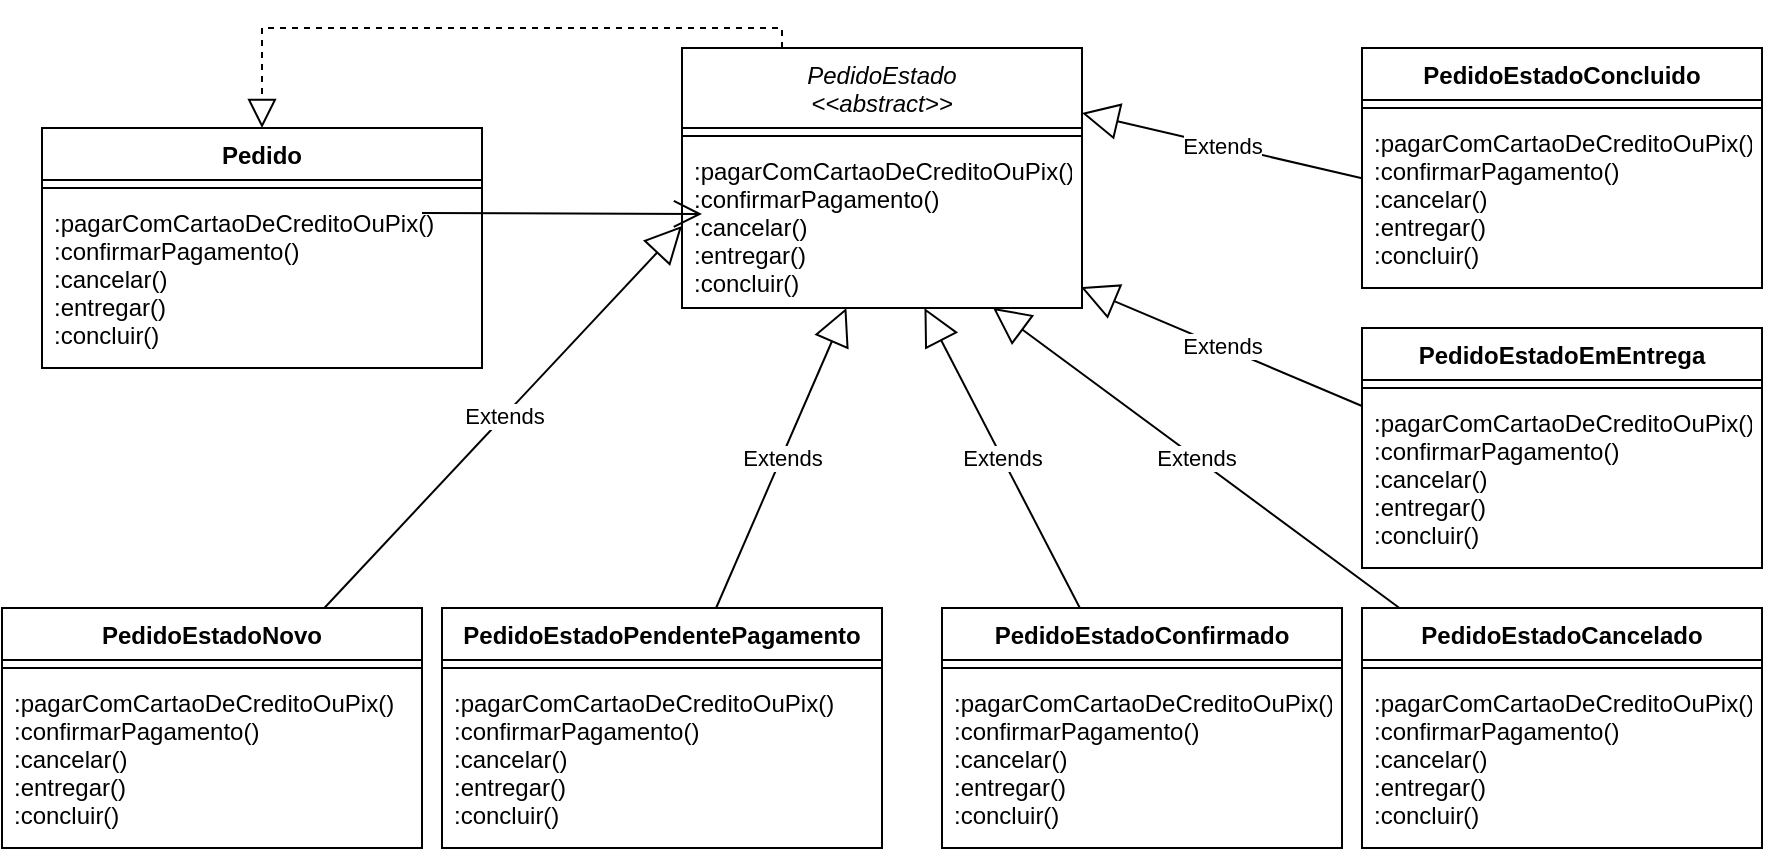 <mxfile version="20.6.2" type="github">
  <diagram id="-khKAf-h6ZKXwOTTBScY" name="Página-1">
    <mxGraphModel dx="920" dy="1724" grid="1" gridSize="10" guides="1" tooltips="1" connect="1" arrows="1" fold="1" page="1" pageScale="1" pageWidth="827" pageHeight="1169" math="0" shadow="0">
      <root>
        <mxCell id="0" />
        <mxCell id="1" parent="0" />
        <mxCell id="ms-fzaio23oTtqzJvEm3-1" value="Pedido" style="swimlane;fontStyle=1;align=center;verticalAlign=top;childLayout=stackLayout;horizontal=1;startSize=26;horizontalStack=0;resizeParent=1;resizeParentMax=0;resizeLast=0;collapsible=1;marginBottom=0;" parent="1" vertex="1">
          <mxGeometry x="80" y="60" width="220" height="120" as="geometry" />
        </mxCell>
        <mxCell id="ms-fzaio23oTtqzJvEm3-3" value="" style="line;strokeWidth=1;fillColor=none;align=left;verticalAlign=middle;spacingTop=-1;spacingLeft=3;spacingRight=3;rotatable=0;labelPosition=right;points=[];portConstraint=eastwest;strokeColor=inherit;" parent="ms-fzaio23oTtqzJvEm3-1" vertex="1">
          <mxGeometry y="26" width="220" height="8" as="geometry" />
        </mxCell>
        <mxCell id="ms-fzaio23oTtqzJvEm3-4" value=":pagarComCartaoDeCreditoOuPix()&#xa;:confirmarPagamento()&#xa;:cancelar()&#xa;:entregar()&#xa;:concluir()" style="text;strokeColor=none;fillColor=none;align=left;verticalAlign=top;spacingLeft=4;spacingRight=4;overflow=hidden;rotatable=0;points=[[0,0.5],[1,0.5]];portConstraint=eastwest;" parent="ms-fzaio23oTtqzJvEm3-1" vertex="1">
          <mxGeometry y="34" width="220" height="86" as="geometry" />
        </mxCell>
        <mxCell id="ms-fzaio23oTtqzJvEm3-5" value="PedidoEstado&#xa;&lt;&lt;abstract&gt;&gt;" style="swimlane;fontStyle=2;align=center;verticalAlign=top;childLayout=stackLayout;horizontal=1;startSize=40;horizontalStack=0;resizeParent=1;resizeParentMax=0;resizeLast=0;collapsible=1;marginBottom=0;" parent="1" vertex="1">
          <mxGeometry x="400" y="20" width="200" height="130" as="geometry" />
        </mxCell>
        <mxCell id="ms-fzaio23oTtqzJvEm3-7" value="" style="line;strokeWidth=1;fillColor=none;align=left;verticalAlign=middle;spacingTop=-1;spacingLeft=3;spacingRight=3;rotatable=0;labelPosition=right;points=[];portConstraint=eastwest;strokeColor=inherit;" parent="ms-fzaio23oTtqzJvEm3-5" vertex="1">
          <mxGeometry y="40" width="200" height="8" as="geometry" />
        </mxCell>
        <mxCell id="ms-fzaio23oTtqzJvEm3-8" value=":pagarComCartaoDeCreditoOuPix()&#xa;:confirmarPagamento()&#xa;:cancelar()&#xa;:entregar()&#xa;:concluir()" style="text;strokeColor=none;fillColor=none;align=left;verticalAlign=top;spacingLeft=4;spacingRight=4;overflow=hidden;rotatable=0;points=[[0,0.5],[1,0.5]];portConstraint=eastwest;" parent="ms-fzaio23oTtqzJvEm3-5" vertex="1">
          <mxGeometry y="48" width="200" height="82" as="geometry" />
        </mxCell>
        <mxCell id="ms-fzaio23oTtqzJvEm3-9" value="PedidoEstadoNovo" style="swimlane;fontStyle=1;align=center;verticalAlign=top;childLayout=stackLayout;horizontal=1;startSize=26;horizontalStack=0;resizeParent=1;resizeParentMax=0;resizeLast=0;collapsible=1;marginBottom=0;" parent="1" vertex="1">
          <mxGeometry x="60" y="300" width="210" height="120" as="geometry" />
        </mxCell>
        <mxCell id="ms-fzaio23oTtqzJvEm3-11" value="" style="line;strokeWidth=1;fillColor=none;align=left;verticalAlign=middle;spacingTop=-1;spacingLeft=3;spacingRight=3;rotatable=0;labelPosition=right;points=[];portConstraint=eastwest;strokeColor=inherit;" parent="ms-fzaio23oTtqzJvEm3-9" vertex="1">
          <mxGeometry y="26" width="210" height="8" as="geometry" />
        </mxCell>
        <mxCell id="ms-fzaio23oTtqzJvEm3-12" value=":pagarComCartaoDeCreditoOuPix()&#xa;:confirmarPagamento()&#xa;:cancelar()&#xa;:entregar()&#xa;:concluir()" style="text;strokeColor=none;fillColor=none;align=left;verticalAlign=top;spacingLeft=4;spacingRight=4;overflow=hidden;rotatable=0;points=[[0,0.5],[1,0.5]];portConstraint=eastwest;" parent="ms-fzaio23oTtqzJvEm3-9" vertex="1">
          <mxGeometry y="34" width="210" height="86" as="geometry" />
        </mxCell>
        <mxCell id="ms-fzaio23oTtqzJvEm3-13" value="PedidoEstadoPendentePagamento" style="swimlane;fontStyle=1;align=center;verticalAlign=top;childLayout=stackLayout;horizontal=1;startSize=26;horizontalStack=0;resizeParent=1;resizeParentMax=0;resizeLast=0;collapsible=1;marginBottom=0;" parent="1" vertex="1">
          <mxGeometry x="280" y="300" width="220" height="120" as="geometry" />
        </mxCell>
        <mxCell id="ms-fzaio23oTtqzJvEm3-15" value="" style="line;strokeWidth=1;fillColor=none;align=left;verticalAlign=middle;spacingTop=-1;spacingLeft=3;spacingRight=3;rotatable=0;labelPosition=right;points=[];portConstraint=eastwest;strokeColor=inherit;" parent="ms-fzaio23oTtqzJvEm3-13" vertex="1">
          <mxGeometry y="26" width="220" height="8" as="geometry" />
        </mxCell>
        <mxCell id="ms-fzaio23oTtqzJvEm3-16" value=":pagarComCartaoDeCreditoOuPix()&#xa;:confirmarPagamento()&#xa;:cancelar()&#xa;:entregar()&#xa;:concluir()" style="text;strokeColor=none;fillColor=none;align=left;verticalAlign=top;spacingLeft=4;spacingRight=4;overflow=hidden;rotatable=0;points=[[0,0.5],[1,0.5]];portConstraint=eastwest;" parent="ms-fzaio23oTtqzJvEm3-13" vertex="1">
          <mxGeometry y="34" width="220" height="86" as="geometry" />
        </mxCell>
        <mxCell id="ms-fzaio23oTtqzJvEm3-17" value="PedidoEstadoConfirmado" style="swimlane;fontStyle=1;align=center;verticalAlign=top;childLayout=stackLayout;horizontal=1;startSize=26;horizontalStack=0;resizeParent=1;resizeParentMax=0;resizeLast=0;collapsible=1;marginBottom=0;" parent="1" vertex="1">
          <mxGeometry x="530" y="300" width="200" height="120" as="geometry" />
        </mxCell>
        <mxCell id="ms-fzaio23oTtqzJvEm3-19" value="" style="line;strokeWidth=1;fillColor=none;align=left;verticalAlign=middle;spacingTop=-1;spacingLeft=3;spacingRight=3;rotatable=0;labelPosition=right;points=[];portConstraint=eastwest;strokeColor=inherit;" parent="ms-fzaio23oTtqzJvEm3-17" vertex="1">
          <mxGeometry y="26" width="200" height="8" as="geometry" />
        </mxCell>
        <mxCell id="ms-fzaio23oTtqzJvEm3-20" value=":pagarComCartaoDeCreditoOuPix()&#xa;:confirmarPagamento()&#xa;:cancelar()&#xa;:entregar()&#xa;:concluir()" style="text;strokeColor=none;fillColor=none;align=left;verticalAlign=top;spacingLeft=4;spacingRight=4;overflow=hidden;rotatable=0;points=[[0,0.5],[1,0.5]];portConstraint=eastwest;" parent="ms-fzaio23oTtqzJvEm3-17" vertex="1">
          <mxGeometry y="34" width="200" height="86" as="geometry" />
        </mxCell>
        <mxCell id="ms-fzaio23oTtqzJvEm3-21" value="PedidoEstadoCancelado" style="swimlane;fontStyle=1;align=center;verticalAlign=top;childLayout=stackLayout;horizontal=1;startSize=26;horizontalStack=0;resizeParent=1;resizeParentMax=0;resizeLast=0;collapsible=1;marginBottom=0;" parent="1" vertex="1">
          <mxGeometry x="740" y="300" width="200" height="120" as="geometry" />
        </mxCell>
        <mxCell id="ms-fzaio23oTtqzJvEm3-23" value="" style="line;strokeWidth=1;fillColor=none;align=left;verticalAlign=middle;spacingTop=-1;spacingLeft=3;spacingRight=3;rotatable=0;labelPosition=right;points=[];portConstraint=eastwest;strokeColor=inherit;" parent="ms-fzaio23oTtqzJvEm3-21" vertex="1">
          <mxGeometry y="26" width="200" height="8" as="geometry" />
        </mxCell>
        <mxCell id="ms-fzaio23oTtqzJvEm3-24" value=":pagarComCartaoDeCreditoOuPix()&#xa;:confirmarPagamento()&#xa;:cancelar()&#xa;:entregar()&#xa;:concluir()" style="text;strokeColor=none;fillColor=none;align=left;verticalAlign=top;spacingLeft=4;spacingRight=4;overflow=hidden;rotatable=0;points=[[0,0.5],[1,0.5]];portConstraint=eastwest;" parent="ms-fzaio23oTtqzJvEm3-21" vertex="1">
          <mxGeometry y="34" width="200" height="86" as="geometry" />
        </mxCell>
        <mxCell id="ms-fzaio23oTtqzJvEm3-25" value="PedidoEstadoEmEntrega&#xa;" style="swimlane;fontStyle=1;align=center;verticalAlign=top;childLayout=stackLayout;horizontal=1;startSize=26;horizontalStack=0;resizeParent=1;resizeParentMax=0;resizeLast=0;collapsible=1;marginBottom=0;" parent="1" vertex="1">
          <mxGeometry x="740" y="160" width="200" height="120" as="geometry" />
        </mxCell>
        <mxCell id="ms-fzaio23oTtqzJvEm3-27" value="" style="line;strokeWidth=1;fillColor=none;align=left;verticalAlign=middle;spacingTop=-1;spacingLeft=3;spacingRight=3;rotatable=0;labelPosition=right;points=[];portConstraint=eastwest;strokeColor=inherit;" parent="ms-fzaio23oTtqzJvEm3-25" vertex="1">
          <mxGeometry y="26" width="200" height="8" as="geometry" />
        </mxCell>
        <mxCell id="ms-fzaio23oTtqzJvEm3-28" value=":pagarComCartaoDeCreditoOuPix()&#xa;:confirmarPagamento()&#xa;:cancelar()&#xa;:entregar()&#xa;:concluir()" style="text;strokeColor=none;fillColor=none;align=left;verticalAlign=top;spacingLeft=4;spacingRight=4;overflow=hidden;rotatable=0;points=[[0,0.5],[1,0.5]];portConstraint=eastwest;" parent="ms-fzaio23oTtqzJvEm3-25" vertex="1">
          <mxGeometry y="34" width="200" height="86" as="geometry" />
        </mxCell>
        <mxCell id="ms-fzaio23oTtqzJvEm3-29" value="PedidoEstadoConcluido" style="swimlane;fontStyle=1;align=center;verticalAlign=top;childLayout=stackLayout;horizontal=1;startSize=26;horizontalStack=0;resizeParent=1;resizeParentMax=0;resizeLast=0;collapsible=1;marginBottom=0;" parent="1" vertex="1">
          <mxGeometry x="740" y="20" width="200" height="120" as="geometry" />
        </mxCell>
        <mxCell id="ms-fzaio23oTtqzJvEm3-31" value="" style="line;strokeWidth=1;fillColor=none;align=left;verticalAlign=middle;spacingTop=-1;spacingLeft=3;spacingRight=3;rotatable=0;labelPosition=right;points=[];portConstraint=eastwest;strokeColor=inherit;" parent="ms-fzaio23oTtqzJvEm3-29" vertex="1">
          <mxGeometry y="26" width="200" height="8" as="geometry" />
        </mxCell>
        <mxCell id="ms-fzaio23oTtqzJvEm3-32" value=":pagarComCartaoDeCreditoOuPix()&#xa;:confirmarPagamento()&#xa;:cancelar()&#xa;:entregar()&#xa;:concluir()" style="text;strokeColor=none;fillColor=none;align=left;verticalAlign=top;spacingLeft=4;spacingRight=4;overflow=hidden;rotatable=0;points=[[0,0.5],[1,0.5]];portConstraint=eastwest;" parent="ms-fzaio23oTtqzJvEm3-29" vertex="1">
          <mxGeometry y="34" width="200" height="86" as="geometry" />
        </mxCell>
        <mxCell id="ms-fzaio23oTtqzJvEm3-33" value="" style="endArrow=block;dashed=1;endFill=0;endSize=12;html=1;rounded=0;exitX=0.25;exitY=0;exitDx=0;exitDy=0;" parent="1" source="ms-fzaio23oTtqzJvEm3-5" target="ms-fzaio23oTtqzJvEm3-1" edge="1">
          <mxGeometry width="160" relative="1" as="geometry">
            <mxPoint x="180" y="240" as="sourcePoint" />
            <mxPoint x="180" y="10" as="targetPoint" />
            <Array as="points">
              <mxPoint x="450" y="10" />
              <mxPoint x="190" y="10" />
            </Array>
          </mxGeometry>
        </mxCell>
        <mxCell id="ms-fzaio23oTtqzJvEm3-40" value="" style="endArrow=open;endFill=1;endSize=12;html=1;rounded=0;" parent="1" edge="1">
          <mxGeometry width="160" relative="1" as="geometry">
            <mxPoint x="270" y="102.5" as="sourcePoint" />
            <mxPoint x="410" y="103" as="targetPoint" />
          </mxGeometry>
        </mxCell>
        <mxCell id="ms-fzaio23oTtqzJvEm3-41" value="Extends" style="endArrow=block;endSize=16;endFill=0;html=1;rounded=0;entryX=0;entryY=0.5;entryDx=0;entryDy=0;" parent="1" source="ms-fzaio23oTtqzJvEm3-9" target="ms-fzaio23oTtqzJvEm3-8" edge="1">
          <mxGeometry width="160" relative="1" as="geometry">
            <mxPoint x="160" y="230" as="sourcePoint" />
            <mxPoint x="320" y="230" as="targetPoint" />
          </mxGeometry>
        </mxCell>
        <mxCell id="ms-fzaio23oTtqzJvEm3-42" value="Extends" style="endArrow=block;endSize=16;endFill=0;html=1;rounded=0;exitX=0.623;exitY=0;exitDx=0;exitDy=0;exitPerimeter=0;" parent="1" source="ms-fzaio23oTtqzJvEm3-13" target="ms-fzaio23oTtqzJvEm3-8" edge="1">
          <mxGeometry width="160" relative="1" as="geometry">
            <mxPoint x="420" y="290" as="sourcePoint" />
            <mxPoint x="420" y="157" as="targetPoint" />
          </mxGeometry>
        </mxCell>
        <mxCell id="ms-fzaio23oTtqzJvEm3-43" value="Extends" style="endArrow=block;endSize=16;endFill=0;html=1;rounded=0;" parent="1" source="ms-fzaio23oTtqzJvEm3-17" target="ms-fzaio23oTtqzJvEm3-8" edge="1">
          <mxGeometry width="160" relative="1" as="geometry">
            <mxPoint x="427.06" y="310" as="sourcePoint" />
            <mxPoint x="493.802" y="170" as="targetPoint" />
          </mxGeometry>
        </mxCell>
        <mxCell id="ms-fzaio23oTtqzJvEm3-44" value="Extends" style="endArrow=block;endSize=16;endFill=0;html=1;rounded=0;" parent="1" source="ms-fzaio23oTtqzJvEm3-21" edge="1" target="ms-fzaio23oTtqzJvEm3-8">
          <mxGeometry width="160" relative="1" as="geometry">
            <mxPoint x="645.713" y="300" as="sourcePoint" />
            <mxPoint x="559.999" y="160" as="targetPoint" />
          </mxGeometry>
        </mxCell>
        <mxCell id="ms-fzaio23oTtqzJvEm3-45" value="Extends" style="endArrow=block;endSize=16;endFill=0;html=1;rounded=0;exitX=0;exitY=0.5;exitDx=0;exitDy=0;entryX=0.997;entryY=0.872;entryDx=0;entryDy=0;entryPerimeter=0;" parent="1" edge="1" target="ms-fzaio23oTtqzJvEm3-8">
          <mxGeometry width="160" relative="1" as="geometry">
            <mxPoint x="740" y="199" as="sourcePoint" />
            <mxPoint x="569.999" y="130" as="targetPoint" />
          </mxGeometry>
        </mxCell>
        <mxCell id="ms-fzaio23oTtqzJvEm3-46" value="Extends" style="endArrow=block;endSize=16;endFill=0;html=1;rounded=0;entryX=1;entryY=0.25;entryDx=0;entryDy=0;" parent="1" edge="1" target="ms-fzaio23oTtqzJvEm3-5">
          <mxGeometry width="160" relative="1" as="geometry">
            <mxPoint x="740" y="85.16" as="sourcePoint" />
            <mxPoint x="569.999" y="77" as="targetPoint" />
          </mxGeometry>
        </mxCell>
      </root>
    </mxGraphModel>
  </diagram>
</mxfile>
